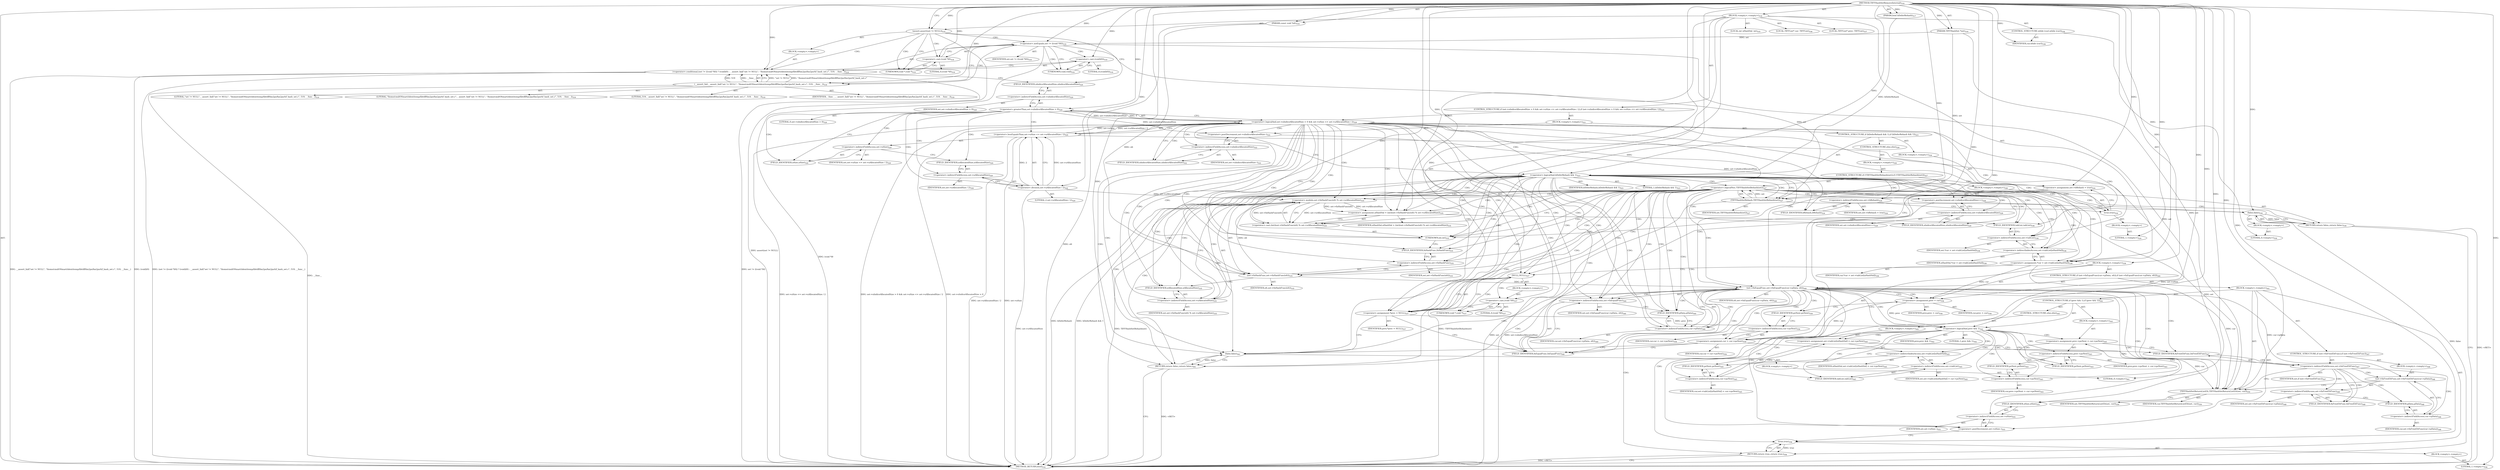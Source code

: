 digraph "TIFFHashSetRemoveInternal" {  
"5696" [label = <(METHOD,TIFFHashSetRemoveInternal)<SUB>516</SUB>> ]
"5697" [label = <(PARAM,TIFFHashSet *set)<SUB>516</SUB>> ]
"5698" [label = <(PARAM,const void *elt)<SUB>516</SUB>> ]
"5699" [label = <(PARAM,bool bDeferRehash)<SUB>517</SUB>> ]
"5700" [label = <(BLOCK,&lt;empty&gt;,&lt;empty&gt;)<SUB>518</SUB>> ]
"5701" [label = <(assert,assert(set != NULL))<SUB>519</SUB>> ]
"5702" [label = <(BLOCK,&lt;empty&gt;,&lt;empty&gt;)> ]
"5703" [label = <(&lt;operator&gt;.conditional,(set != ((void *)0)) ? (void)(0) : __assert_fail(&quot;set != NULL&quot;, &quot;/home/cmd/OSmart/identitemp/libtiff/fax2ps/fax2ps/tif_hash_set.c&quot;, 519, __func__))<SUB>519</SUB>> ]
"5704" [label = <(&lt;operator&gt;.notEquals,set != ((void *)0))<SUB>519</SUB>> ]
"5705" [label = <(IDENTIFIER,set,set != ((void *)0))<SUB>519</SUB>> ]
"5706" [label = <(&lt;operator&gt;.cast,(void *)0)<SUB>519</SUB>> ]
"5707" [label = <(UNKNOWN,void *,void *)<SUB>519</SUB>> ]
"5708" [label = <(LITERAL,0,(void *)0)<SUB>519</SUB>> ]
"5709" [label = <(&lt;operator&gt;.cast,(void)(0))<SUB>519</SUB>> ]
"5710" [label = <(UNKNOWN,void,void)<SUB>519</SUB>> ]
"5711" [label = <(LITERAL,0,(void)(0))<SUB>519</SUB>> ]
"5712" [label = <(__assert_fail,__assert_fail(&quot;set != NULL&quot;, &quot;/home/cmd/OSmart/identitemp/libtiff/fax2ps/fax2ps/tif_hash_set.c&quot;, 519, __func__))<SUB>519</SUB>> ]
"5713" [label = <(LITERAL,&quot;set != NULL&quot;,__assert_fail(&quot;set != NULL&quot;, &quot;/home/cmd/OSmart/identitemp/libtiff/fax2ps/fax2ps/tif_hash_set.c&quot;, 519, __func__))<SUB>519</SUB>> ]
"5714" [label = <(LITERAL,&quot;/home/cmd/OSmart/identitemp/libtiff/fax2ps/fax2ps/tif_hash_set.c&quot;,__assert_fail(&quot;set != NULL&quot;, &quot;/home/cmd/OSmart/identitemp/libtiff/fax2ps/fax2ps/tif_hash_set.c&quot;, 519, __func__))<SUB>519</SUB>> ]
"5715" [label = <(LITERAL,519,__assert_fail(&quot;set != NULL&quot;, &quot;/home/cmd/OSmart/identitemp/libtiff/fax2ps/fax2ps/tif_hash_set.c&quot;, 519, __func__))<SUB>519</SUB>> ]
"5716" [label = <(IDENTIFIER,__func__,__assert_fail(&quot;set != NULL&quot;, &quot;/home/cmd/OSmart/identitemp/libtiff/fax2ps/fax2ps/tif_hash_set.c&quot;, 519, __func__))<SUB>519</SUB>> ]
"5717" [label = <(CONTROL_STRUCTURE,if (set-&gt;nIndiceAllocatedSize &gt; 0 &amp;&amp; set-&gt;nSize &lt;= set-&gt;nAllocatedSize / 2),if (set-&gt;nIndiceAllocatedSize &gt; 0 &amp;&amp; set-&gt;nSize &lt;= set-&gt;nAllocatedSize / 2))<SUB>520</SUB>> ]
"5718" [label = <(&lt;operator&gt;.logicalAnd,set-&gt;nIndiceAllocatedSize &gt; 0 &amp;&amp; set-&gt;nSize &lt;= set-&gt;nAllocatedSize / 2)<SUB>520</SUB>> ]
"5719" [label = <(&lt;operator&gt;.greaterThan,set-&gt;nIndiceAllocatedSize &gt; 0)<SUB>520</SUB>> ]
"5720" [label = <(&lt;operator&gt;.indirectFieldAccess,set-&gt;nIndiceAllocatedSize)<SUB>520</SUB>> ]
"5721" [label = <(IDENTIFIER,set,set-&gt;nIndiceAllocatedSize &gt; 0)<SUB>520</SUB>> ]
"5722" [label = <(FIELD_IDENTIFIER,nIndiceAllocatedSize,nIndiceAllocatedSize)<SUB>520</SUB>> ]
"5723" [label = <(LITERAL,0,set-&gt;nIndiceAllocatedSize &gt; 0)<SUB>520</SUB>> ]
"5724" [label = <(&lt;operator&gt;.lessEqualsThan,set-&gt;nSize &lt;= set-&gt;nAllocatedSize / 2)<SUB>520</SUB>> ]
"5725" [label = <(&lt;operator&gt;.indirectFieldAccess,set-&gt;nSize)<SUB>520</SUB>> ]
"5726" [label = <(IDENTIFIER,set,set-&gt;nSize &lt;= set-&gt;nAllocatedSize / 2)<SUB>520</SUB>> ]
"5727" [label = <(FIELD_IDENTIFIER,nSize,nSize)<SUB>520</SUB>> ]
"5728" [label = <(&lt;operator&gt;.division,set-&gt;nAllocatedSize / 2)<SUB>520</SUB>> ]
"5729" [label = <(&lt;operator&gt;.indirectFieldAccess,set-&gt;nAllocatedSize)<SUB>520</SUB>> ]
"5730" [label = <(IDENTIFIER,set,set-&gt;nAllocatedSize / 2)<SUB>520</SUB>> ]
"5731" [label = <(FIELD_IDENTIFIER,nAllocatedSize,nAllocatedSize)<SUB>520</SUB>> ]
"5732" [label = <(LITERAL,2,set-&gt;nAllocatedSize / 2)<SUB>520</SUB>> ]
"5733" [label = <(BLOCK,&lt;empty&gt;,&lt;empty&gt;)<SUB>521</SUB>> ]
"5734" [label = <(&lt;operator&gt;.postDecrement,set-&gt;nIndiceAllocatedSize--)<SUB>522</SUB>> ]
"5735" [label = <(&lt;operator&gt;.indirectFieldAccess,set-&gt;nIndiceAllocatedSize)<SUB>522</SUB>> ]
"5736" [label = <(IDENTIFIER,set,set-&gt;nIndiceAllocatedSize--)<SUB>522</SUB>> ]
"5737" [label = <(FIELD_IDENTIFIER,nIndiceAllocatedSize,nIndiceAllocatedSize)<SUB>522</SUB>> ]
"5738" [label = <(CONTROL_STRUCTURE,if (bDeferRehash &amp;&amp; 1),if (bDeferRehash &amp;&amp; 1))<SUB>523</SUB>> ]
"5739" [label = <(&lt;operator&gt;.logicalAnd,bDeferRehash &amp;&amp; 1)<SUB>523</SUB>> ]
"5740" [label = <(IDENTIFIER,bDeferRehash,bDeferRehash &amp;&amp; 1)<SUB>523</SUB>> ]
"5741" [label = <(LITERAL,1,bDeferRehash &amp;&amp; 1)<SUB>523</SUB>> ]
"5742" [label = <(BLOCK,&lt;empty&gt;,&lt;empty&gt;)<SUB>524</SUB>> ]
"5743" [label = <(&lt;operator&gt;.assignment,set-&gt;bRehash = true)<SUB>524</SUB>> ]
"5744" [label = <(&lt;operator&gt;.indirectFieldAccess,set-&gt;bRehash)<SUB>524</SUB>> ]
"5745" [label = <(IDENTIFIER,set,set-&gt;bRehash = true)<SUB>524</SUB>> ]
"5746" [label = <(FIELD_IDENTIFIER,bRehash,bRehash)<SUB>524</SUB>> ]
"5747" [label = <(true,true)<SUB>524</SUB>> ]
"5748" [label = <(BLOCK,&lt;empty&gt;,&lt;empty&gt;)> ]
"5749" [label = <(LITERAL,1,&lt;empty&gt;)<SUB>524</SUB>> ]
"5750" [label = <(CONTROL_STRUCTURE,else,else)<SUB>526</SUB>> ]
"5751" [label = <(BLOCK,&lt;empty&gt;,&lt;empty&gt;)<SUB>526</SUB>> ]
"5752" [label = <(CONTROL_STRUCTURE,if (!TIFFHashSetRehash(set)),if (!TIFFHashSetRehash(set)))<SUB>527</SUB>> ]
"5753" [label = <(&lt;operator&gt;.logicalNot,!TIFFHashSetRehash(set))<SUB>527</SUB>> ]
"5754" [label = <(TIFFHashSetRehash,TIFFHashSetRehash(set))<SUB>527</SUB>> ]
"5755" [label = <(IDENTIFIER,set,TIFFHashSetRehash(set))<SUB>527</SUB>> ]
"5756" [label = <(BLOCK,&lt;empty&gt;,&lt;empty&gt;)<SUB>528</SUB>> ]
"5757" [label = <(&lt;operator&gt;.postIncrement,set-&gt;nIndiceAllocatedSize++)<SUB>529</SUB>> ]
"5758" [label = <(&lt;operator&gt;.indirectFieldAccess,set-&gt;nIndiceAllocatedSize)<SUB>529</SUB>> ]
"5759" [label = <(IDENTIFIER,set,set-&gt;nIndiceAllocatedSize++)<SUB>529</SUB>> ]
"5760" [label = <(FIELD_IDENTIFIER,nIndiceAllocatedSize,nIndiceAllocatedSize)<SUB>529</SUB>> ]
"5761" [label = <(RETURN,return false;,return false;)<SUB>530</SUB>> ]
"5762" [label = <(false,false)<SUB>530</SUB>> ]
"5763" [label = <(BLOCK,&lt;empty&gt;,&lt;empty&gt;)> ]
"5764" [label = <(LITERAL,0,&lt;empty&gt;)<SUB>530</SUB>> ]
"5765" [label = <(LOCAL,int nHashVal: int)<SUB>535</SUB>> ]
"5766" [label = <(&lt;operator&gt;.assignment,nHashVal = (int)(set-&gt;fnHashFunc(elt) % set-&gt;nAllocatedSize))<SUB>535</SUB>> ]
"5767" [label = <(IDENTIFIER,nHashVal,nHashVal = (int)(set-&gt;fnHashFunc(elt) % set-&gt;nAllocatedSize))<SUB>535</SUB>> ]
"5768" [label = <(&lt;operator&gt;.cast,(int)(set-&gt;fnHashFunc(elt) % set-&gt;nAllocatedSize))<SUB>535</SUB>> ]
"5769" [label = <(UNKNOWN,int,int)<SUB>535</SUB>> ]
"5770" [label = <(&lt;operator&gt;.modulo,set-&gt;fnHashFunc(elt) % set-&gt;nAllocatedSize)<SUB>535</SUB>> ]
"5771" [label = <(set-&gt;fnHashFunc,set-&gt;fnHashFunc(elt))<SUB>535</SUB>> ]
"5772" [label = <(&lt;operator&gt;.indirectFieldAccess,set-&gt;fnHashFunc)<SUB>535</SUB>> ]
"5773" [label = <(IDENTIFIER,set,set-&gt;fnHashFunc(elt))<SUB>535</SUB>> ]
"5774" [label = <(FIELD_IDENTIFIER,fnHashFunc,fnHashFunc)<SUB>535</SUB>> ]
"5775" [label = <(IDENTIFIER,elt,set-&gt;fnHashFunc(elt))<SUB>535</SUB>> ]
"5776" [label = <(&lt;operator&gt;.indirectFieldAccess,set-&gt;nAllocatedSize)<SUB>535</SUB>> ]
"5777" [label = <(IDENTIFIER,set,set-&gt;fnHashFunc(elt) % set-&gt;nAllocatedSize)<SUB>535</SUB>> ]
"5778" [label = <(FIELD_IDENTIFIER,nAllocatedSize,nAllocatedSize)<SUB>535</SUB>> ]
"5779" [label = <(LOCAL,TIFFList* cur: TIFFList)<SUB>536</SUB>> ]
"5780" [label = <(&lt;operator&gt;.assignment,*cur = set-&gt;tabList[nHashVal])<SUB>536</SUB>> ]
"5781" [label = <(IDENTIFIER,cur,*cur = set-&gt;tabList[nHashVal])<SUB>536</SUB>> ]
"5782" [label = <(&lt;operator&gt;.indirectIndexAccess,set-&gt;tabList[nHashVal])<SUB>536</SUB>> ]
"5783" [label = <(&lt;operator&gt;.indirectFieldAccess,set-&gt;tabList)<SUB>536</SUB>> ]
"5784" [label = <(IDENTIFIER,set,*cur = set-&gt;tabList[nHashVal])<SUB>536</SUB>> ]
"5785" [label = <(FIELD_IDENTIFIER,tabList,tabList)<SUB>536</SUB>> ]
"5786" [label = <(IDENTIFIER,nHashVal,*cur = set-&gt;tabList[nHashVal])<SUB>536</SUB>> ]
"5787" [label = <(LOCAL,TIFFList* prev: TIFFList)<SUB>537</SUB>> ]
"5788" [label = <(&lt;operator&gt;.assignment,*prev = NULL)<SUB>537</SUB>> ]
"5789" [label = <(IDENTIFIER,prev,*prev = NULL)<SUB>537</SUB>> ]
"5790" [label = <(NULL,NULL)<SUB>537</SUB>> ]
"5791" [label = <(BLOCK,&lt;empty&gt;,&lt;empty&gt;)> ]
"5792" [label = <(&lt;operator&gt;.cast,(void *)0)<SUB>537</SUB>> ]
"5793" [label = <(UNKNOWN,void *,void *)<SUB>537</SUB>> ]
"5794" [label = <(LITERAL,0,(void *)0)<SUB>537</SUB>> ]
"5795" [label = <(CONTROL_STRUCTURE,while (cur),while (cur))<SUB>538</SUB>> ]
"5796" [label = <(IDENTIFIER,cur,while (cur))<SUB>538</SUB>> ]
"5797" [label = <(BLOCK,&lt;empty&gt;,&lt;empty&gt;)<SUB>539</SUB>> ]
"5798" [label = <(CONTROL_STRUCTURE,if (set-&gt;fnEqualFunc(cur-&gt;pData, elt)),if (set-&gt;fnEqualFunc(cur-&gt;pData, elt)))<SUB>540</SUB>> ]
"5799" [label = <(set-&gt;fnEqualFunc,set-&gt;fnEqualFunc(cur-&gt;pData, elt))<SUB>540</SUB>> ]
"5800" [label = <(&lt;operator&gt;.indirectFieldAccess,set-&gt;fnEqualFunc)<SUB>540</SUB>> ]
"5801" [label = <(IDENTIFIER,set,set-&gt;fnEqualFunc(cur-&gt;pData, elt))<SUB>540</SUB>> ]
"5802" [label = <(FIELD_IDENTIFIER,fnEqualFunc,fnEqualFunc)<SUB>540</SUB>> ]
"5803" [label = <(&lt;operator&gt;.indirectFieldAccess,cur-&gt;pData)<SUB>540</SUB>> ]
"5804" [label = <(IDENTIFIER,cur,set-&gt;fnEqualFunc(cur-&gt;pData, elt))<SUB>540</SUB>> ]
"5805" [label = <(FIELD_IDENTIFIER,pData,pData)<SUB>540</SUB>> ]
"5806" [label = <(IDENTIFIER,elt,set-&gt;fnEqualFunc(cur-&gt;pData, elt))<SUB>540</SUB>> ]
"5807" [label = <(BLOCK,&lt;empty&gt;,&lt;empty&gt;)<SUB>541</SUB>> ]
"5808" [label = <(CONTROL_STRUCTURE,if (prev &amp;&amp; 1),if (prev &amp;&amp; 1))<SUB>542</SUB>> ]
"5809" [label = <(&lt;operator&gt;.logicalAnd,prev &amp;&amp; 1)<SUB>542</SUB>> ]
"5810" [label = <(IDENTIFIER,prev,prev &amp;&amp; 1)<SUB>542</SUB>> ]
"5811" [label = <(LITERAL,1,prev &amp;&amp; 1)<SUB>542</SUB>> ]
"5812" [label = <(BLOCK,&lt;empty&gt;,&lt;empty&gt;)<SUB>543</SUB>> ]
"5813" [label = <(&lt;operator&gt;.assignment,prev-&gt;psNext = cur-&gt;psNext)<SUB>543</SUB>> ]
"5814" [label = <(&lt;operator&gt;.indirectFieldAccess,prev-&gt;psNext)<SUB>543</SUB>> ]
"5815" [label = <(IDENTIFIER,prev,prev-&gt;psNext = cur-&gt;psNext)<SUB>543</SUB>> ]
"5816" [label = <(FIELD_IDENTIFIER,psNext,psNext)<SUB>543</SUB>> ]
"5817" [label = <(&lt;operator&gt;.indirectFieldAccess,cur-&gt;psNext)<SUB>543</SUB>> ]
"5818" [label = <(IDENTIFIER,cur,prev-&gt;psNext = cur-&gt;psNext)<SUB>543</SUB>> ]
"5819" [label = <(FIELD_IDENTIFIER,psNext,psNext)<SUB>543</SUB>> ]
"5820" [label = <(CONTROL_STRUCTURE,else,else)<SUB>545</SUB>> ]
"5821" [label = <(BLOCK,&lt;empty&gt;,&lt;empty&gt;)<SUB>545</SUB>> ]
"5822" [label = <(&lt;operator&gt;.assignment,set-&gt;tabList[nHashVal] = cur-&gt;psNext)<SUB>545</SUB>> ]
"5823" [label = <(&lt;operator&gt;.indirectIndexAccess,set-&gt;tabList[nHashVal])<SUB>545</SUB>> ]
"5824" [label = <(&lt;operator&gt;.indirectFieldAccess,set-&gt;tabList)<SUB>545</SUB>> ]
"5825" [label = <(IDENTIFIER,set,set-&gt;tabList[nHashVal] = cur-&gt;psNext)<SUB>545</SUB>> ]
"5826" [label = <(FIELD_IDENTIFIER,tabList,tabList)<SUB>545</SUB>> ]
"5827" [label = <(IDENTIFIER,nHashVal,set-&gt;tabList[nHashVal] = cur-&gt;psNext)<SUB>545</SUB>> ]
"5828" [label = <(&lt;operator&gt;.indirectFieldAccess,cur-&gt;psNext)<SUB>545</SUB>> ]
"5829" [label = <(IDENTIFIER,cur,set-&gt;tabList[nHashVal] = cur-&gt;psNext)<SUB>545</SUB>> ]
"5830" [label = <(FIELD_IDENTIFIER,psNext,psNext)<SUB>545</SUB>> ]
"5831" [label = <(CONTROL_STRUCTURE,if (set-&gt;fnFreeEltFunc),if (set-&gt;fnFreeEltFunc))<SUB>547</SUB>> ]
"5832" [label = <(&lt;operator&gt;.indirectFieldAccess,set-&gt;fnFreeEltFunc)<SUB>547</SUB>> ]
"5833" [label = <(IDENTIFIER,set,if (set-&gt;fnFreeEltFunc))<SUB>547</SUB>> ]
"5834" [label = <(FIELD_IDENTIFIER,fnFreeEltFunc,fnFreeEltFunc)<SUB>547</SUB>> ]
"5835" [label = <(BLOCK,&lt;empty&gt;,&lt;empty&gt;)<SUB>548</SUB>> ]
"5836" [label = <(set-&gt;fnFreeEltFunc,set-&gt;fnFreeEltFunc(cur-&gt;pData))<SUB>548</SUB>> ]
"5837" [label = <(&lt;operator&gt;.indirectFieldAccess,set-&gt;fnFreeEltFunc)<SUB>548</SUB>> ]
"5838" [label = <(IDENTIFIER,set,set-&gt;fnFreeEltFunc(cur-&gt;pData))<SUB>548</SUB>> ]
"5839" [label = <(FIELD_IDENTIFIER,fnFreeEltFunc,fnFreeEltFunc)<SUB>548</SUB>> ]
"5840" [label = <(&lt;operator&gt;.indirectFieldAccess,cur-&gt;pData)<SUB>548</SUB>> ]
"5841" [label = <(IDENTIFIER,cur,set-&gt;fnFreeEltFunc(cur-&gt;pData))<SUB>548</SUB>> ]
"5842" [label = <(FIELD_IDENTIFIER,pData,pData)<SUB>548</SUB>> ]
"5843" [label = <(TIFFHashSetReturnListElt,TIFFHashSetReturnListElt(set, cur))<SUB>550</SUB>> ]
"5844" [label = <(IDENTIFIER,set,TIFFHashSetReturnListElt(set, cur))<SUB>550</SUB>> ]
"5845" [label = <(IDENTIFIER,cur,TIFFHashSetReturnListElt(set, cur))<SUB>550</SUB>> ]
"5846" [label = <(&lt;operator&gt;.postDecrement,set-&gt;nSize--)<SUB>555</SUB>> ]
"5847" [label = <(&lt;operator&gt;.indirectFieldAccess,set-&gt;nSize)<SUB>555</SUB>> ]
"5848" [label = <(IDENTIFIER,set,set-&gt;nSize--)<SUB>555</SUB>> ]
"5849" [label = <(FIELD_IDENTIFIER,nSize,nSize)<SUB>555</SUB>> ]
"5850" [label = <(RETURN,return true;,return true;)<SUB>556</SUB>> ]
"5851" [label = <(true,true)<SUB>556</SUB>> ]
"5852" [label = <(BLOCK,&lt;empty&gt;,&lt;empty&gt;)> ]
"5853" [label = <(LITERAL,1,&lt;empty&gt;)<SUB>556</SUB>> ]
"5854" [label = <(&lt;operator&gt;.assignment,prev = cur)<SUB>558</SUB>> ]
"5855" [label = <(IDENTIFIER,prev,prev = cur)<SUB>558</SUB>> ]
"5856" [label = <(IDENTIFIER,cur,prev = cur)<SUB>558</SUB>> ]
"5857" [label = <(&lt;operator&gt;.assignment,cur = cur-&gt;psNext)<SUB>559</SUB>> ]
"5858" [label = <(IDENTIFIER,cur,cur = cur-&gt;psNext)<SUB>559</SUB>> ]
"5859" [label = <(&lt;operator&gt;.indirectFieldAccess,cur-&gt;psNext)<SUB>559</SUB>> ]
"5860" [label = <(IDENTIFIER,cur,cur = cur-&gt;psNext)<SUB>559</SUB>> ]
"5861" [label = <(FIELD_IDENTIFIER,psNext,psNext)<SUB>559</SUB>> ]
"5862" [label = <(RETURN,return false;,return false;)<SUB>561</SUB>> ]
"5863" [label = <(false,false)<SUB>561</SUB>> ]
"5864" [label = <(BLOCK,&lt;empty&gt;,&lt;empty&gt;)> ]
"5865" [label = <(LITERAL,0,&lt;empty&gt;)<SUB>561</SUB>> ]
"5866" [label = <(METHOD_RETURN,bool)<SUB>516</SUB>> ]
  "5696" -> "5697"  [ label = "AST: "] 
  "5696" -> "5698"  [ label = "AST: "] 
  "5696" -> "5699"  [ label = "AST: "] 
  "5696" -> "5700"  [ label = "AST: "] 
  "5696" -> "5866"  [ label = "AST: "] 
  "5700" -> "5701"  [ label = "AST: "] 
  "5700" -> "5717"  [ label = "AST: "] 
  "5700" -> "5765"  [ label = "AST: "] 
  "5700" -> "5766"  [ label = "AST: "] 
  "5700" -> "5779"  [ label = "AST: "] 
  "5700" -> "5780"  [ label = "AST: "] 
  "5700" -> "5787"  [ label = "AST: "] 
  "5700" -> "5788"  [ label = "AST: "] 
  "5700" -> "5795"  [ label = "AST: "] 
  "5700" -> "5862"  [ label = "AST: "] 
  "5701" -> "5702"  [ label = "AST: "] 
  "5702" -> "5703"  [ label = "AST: "] 
  "5703" -> "5704"  [ label = "AST: "] 
  "5703" -> "5709"  [ label = "AST: "] 
  "5703" -> "5712"  [ label = "AST: "] 
  "5704" -> "5705"  [ label = "AST: "] 
  "5704" -> "5706"  [ label = "AST: "] 
  "5706" -> "5707"  [ label = "AST: "] 
  "5706" -> "5708"  [ label = "AST: "] 
  "5709" -> "5710"  [ label = "AST: "] 
  "5709" -> "5711"  [ label = "AST: "] 
  "5712" -> "5713"  [ label = "AST: "] 
  "5712" -> "5714"  [ label = "AST: "] 
  "5712" -> "5715"  [ label = "AST: "] 
  "5712" -> "5716"  [ label = "AST: "] 
  "5717" -> "5718"  [ label = "AST: "] 
  "5717" -> "5733"  [ label = "AST: "] 
  "5718" -> "5719"  [ label = "AST: "] 
  "5718" -> "5724"  [ label = "AST: "] 
  "5719" -> "5720"  [ label = "AST: "] 
  "5719" -> "5723"  [ label = "AST: "] 
  "5720" -> "5721"  [ label = "AST: "] 
  "5720" -> "5722"  [ label = "AST: "] 
  "5724" -> "5725"  [ label = "AST: "] 
  "5724" -> "5728"  [ label = "AST: "] 
  "5725" -> "5726"  [ label = "AST: "] 
  "5725" -> "5727"  [ label = "AST: "] 
  "5728" -> "5729"  [ label = "AST: "] 
  "5728" -> "5732"  [ label = "AST: "] 
  "5729" -> "5730"  [ label = "AST: "] 
  "5729" -> "5731"  [ label = "AST: "] 
  "5733" -> "5734"  [ label = "AST: "] 
  "5733" -> "5738"  [ label = "AST: "] 
  "5734" -> "5735"  [ label = "AST: "] 
  "5735" -> "5736"  [ label = "AST: "] 
  "5735" -> "5737"  [ label = "AST: "] 
  "5738" -> "5739"  [ label = "AST: "] 
  "5738" -> "5742"  [ label = "AST: "] 
  "5738" -> "5750"  [ label = "AST: "] 
  "5739" -> "5740"  [ label = "AST: "] 
  "5739" -> "5741"  [ label = "AST: "] 
  "5742" -> "5743"  [ label = "AST: "] 
  "5743" -> "5744"  [ label = "AST: "] 
  "5743" -> "5747"  [ label = "AST: "] 
  "5744" -> "5745"  [ label = "AST: "] 
  "5744" -> "5746"  [ label = "AST: "] 
  "5747" -> "5748"  [ label = "AST: "] 
  "5748" -> "5749"  [ label = "AST: "] 
  "5750" -> "5751"  [ label = "AST: "] 
  "5751" -> "5752"  [ label = "AST: "] 
  "5752" -> "5753"  [ label = "AST: "] 
  "5752" -> "5756"  [ label = "AST: "] 
  "5753" -> "5754"  [ label = "AST: "] 
  "5754" -> "5755"  [ label = "AST: "] 
  "5756" -> "5757"  [ label = "AST: "] 
  "5756" -> "5761"  [ label = "AST: "] 
  "5757" -> "5758"  [ label = "AST: "] 
  "5758" -> "5759"  [ label = "AST: "] 
  "5758" -> "5760"  [ label = "AST: "] 
  "5761" -> "5762"  [ label = "AST: "] 
  "5762" -> "5763"  [ label = "AST: "] 
  "5763" -> "5764"  [ label = "AST: "] 
  "5766" -> "5767"  [ label = "AST: "] 
  "5766" -> "5768"  [ label = "AST: "] 
  "5768" -> "5769"  [ label = "AST: "] 
  "5768" -> "5770"  [ label = "AST: "] 
  "5770" -> "5771"  [ label = "AST: "] 
  "5770" -> "5776"  [ label = "AST: "] 
  "5771" -> "5772"  [ label = "AST: "] 
  "5771" -> "5775"  [ label = "AST: "] 
  "5772" -> "5773"  [ label = "AST: "] 
  "5772" -> "5774"  [ label = "AST: "] 
  "5776" -> "5777"  [ label = "AST: "] 
  "5776" -> "5778"  [ label = "AST: "] 
  "5780" -> "5781"  [ label = "AST: "] 
  "5780" -> "5782"  [ label = "AST: "] 
  "5782" -> "5783"  [ label = "AST: "] 
  "5782" -> "5786"  [ label = "AST: "] 
  "5783" -> "5784"  [ label = "AST: "] 
  "5783" -> "5785"  [ label = "AST: "] 
  "5788" -> "5789"  [ label = "AST: "] 
  "5788" -> "5790"  [ label = "AST: "] 
  "5790" -> "5791"  [ label = "AST: "] 
  "5791" -> "5792"  [ label = "AST: "] 
  "5792" -> "5793"  [ label = "AST: "] 
  "5792" -> "5794"  [ label = "AST: "] 
  "5795" -> "5796"  [ label = "AST: "] 
  "5795" -> "5797"  [ label = "AST: "] 
  "5797" -> "5798"  [ label = "AST: "] 
  "5797" -> "5854"  [ label = "AST: "] 
  "5797" -> "5857"  [ label = "AST: "] 
  "5798" -> "5799"  [ label = "AST: "] 
  "5798" -> "5807"  [ label = "AST: "] 
  "5799" -> "5800"  [ label = "AST: "] 
  "5799" -> "5803"  [ label = "AST: "] 
  "5799" -> "5806"  [ label = "AST: "] 
  "5800" -> "5801"  [ label = "AST: "] 
  "5800" -> "5802"  [ label = "AST: "] 
  "5803" -> "5804"  [ label = "AST: "] 
  "5803" -> "5805"  [ label = "AST: "] 
  "5807" -> "5808"  [ label = "AST: "] 
  "5807" -> "5831"  [ label = "AST: "] 
  "5807" -> "5843"  [ label = "AST: "] 
  "5807" -> "5846"  [ label = "AST: "] 
  "5807" -> "5850"  [ label = "AST: "] 
  "5808" -> "5809"  [ label = "AST: "] 
  "5808" -> "5812"  [ label = "AST: "] 
  "5808" -> "5820"  [ label = "AST: "] 
  "5809" -> "5810"  [ label = "AST: "] 
  "5809" -> "5811"  [ label = "AST: "] 
  "5812" -> "5813"  [ label = "AST: "] 
  "5813" -> "5814"  [ label = "AST: "] 
  "5813" -> "5817"  [ label = "AST: "] 
  "5814" -> "5815"  [ label = "AST: "] 
  "5814" -> "5816"  [ label = "AST: "] 
  "5817" -> "5818"  [ label = "AST: "] 
  "5817" -> "5819"  [ label = "AST: "] 
  "5820" -> "5821"  [ label = "AST: "] 
  "5821" -> "5822"  [ label = "AST: "] 
  "5822" -> "5823"  [ label = "AST: "] 
  "5822" -> "5828"  [ label = "AST: "] 
  "5823" -> "5824"  [ label = "AST: "] 
  "5823" -> "5827"  [ label = "AST: "] 
  "5824" -> "5825"  [ label = "AST: "] 
  "5824" -> "5826"  [ label = "AST: "] 
  "5828" -> "5829"  [ label = "AST: "] 
  "5828" -> "5830"  [ label = "AST: "] 
  "5831" -> "5832"  [ label = "AST: "] 
  "5831" -> "5835"  [ label = "AST: "] 
  "5832" -> "5833"  [ label = "AST: "] 
  "5832" -> "5834"  [ label = "AST: "] 
  "5835" -> "5836"  [ label = "AST: "] 
  "5836" -> "5837"  [ label = "AST: "] 
  "5836" -> "5840"  [ label = "AST: "] 
  "5837" -> "5838"  [ label = "AST: "] 
  "5837" -> "5839"  [ label = "AST: "] 
  "5840" -> "5841"  [ label = "AST: "] 
  "5840" -> "5842"  [ label = "AST: "] 
  "5843" -> "5844"  [ label = "AST: "] 
  "5843" -> "5845"  [ label = "AST: "] 
  "5846" -> "5847"  [ label = "AST: "] 
  "5847" -> "5848"  [ label = "AST: "] 
  "5847" -> "5849"  [ label = "AST: "] 
  "5850" -> "5851"  [ label = "AST: "] 
  "5851" -> "5852"  [ label = "AST: "] 
  "5852" -> "5853"  [ label = "AST: "] 
  "5854" -> "5855"  [ label = "AST: "] 
  "5854" -> "5856"  [ label = "AST: "] 
  "5857" -> "5858"  [ label = "AST: "] 
  "5857" -> "5859"  [ label = "AST: "] 
  "5859" -> "5860"  [ label = "AST: "] 
  "5859" -> "5861"  [ label = "AST: "] 
  "5862" -> "5863"  [ label = "AST: "] 
  "5863" -> "5864"  [ label = "AST: "] 
  "5864" -> "5865"  [ label = "AST: "] 
  "5701" -> "5707"  [ label = "CFG: "] 
  "5701" -> "5722"  [ label = "CFG: "] 
  "5766" -> "5785"  [ label = "CFG: "] 
  "5780" -> "5790"  [ label = "CFG: "] 
  "5788" -> "5863"  [ label = "CFG: "] 
  "5788" -> "5802"  [ label = "CFG: "] 
  "5862" -> "5866"  [ label = "CFG: "] 
  "5718" -> "5737"  [ label = "CFG: "] 
  "5718" -> "5769"  [ label = "CFG: "] 
  "5768" -> "5766"  [ label = "CFG: "] 
  "5782" -> "5780"  [ label = "CFG: "] 
  "5790" -> "5793"  [ label = "CFG: "] 
  "5790" -> "5788"  [ label = "CFG: "] 
  "5863" -> "5862"  [ label = "CFG: "] 
  "5703" -> "5722"  [ label = "CFG: "] 
  "5719" -> "5718"  [ label = "CFG: "] 
  "5719" -> "5727"  [ label = "CFG: "] 
  "5724" -> "5718"  [ label = "CFG: "] 
  "5734" -> "5739"  [ label = "CFG: "] 
  "5769" -> "5774"  [ label = "CFG: "] 
  "5770" -> "5768"  [ label = "CFG: "] 
  "5783" -> "5782"  [ label = "CFG: "] 
  "5854" -> "5861"  [ label = "CFG: "] 
  "5857" -> "5863"  [ label = "CFG: "] 
  "5857" -> "5802"  [ label = "CFG: "] 
  "5704" -> "5710"  [ label = "CFG: "] 
  "5704" -> "5712"  [ label = "CFG: "] 
  "5709" -> "5703"  [ label = "CFG: "] 
  "5712" -> "5703"  [ label = "CFG: "] 
  "5720" -> "5719"  [ label = "CFG: "] 
  "5725" -> "5731"  [ label = "CFG: "] 
  "5728" -> "5724"  [ label = "CFG: "] 
  "5735" -> "5734"  [ label = "CFG: "] 
  "5739" -> "5746"  [ label = "CFG: "] 
  "5739" -> "5754"  [ label = "CFG: "] 
  "5771" -> "5778"  [ label = "CFG: "] 
  "5776" -> "5770"  [ label = "CFG: "] 
  "5785" -> "5783"  [ label = "CFG: "] 
  "5792" -> "5788"  [ label = "CFG: "] 
  "5799" -> "5809"  [ label = "CFG: "] 
  "5799" -> "5854"  [ label = "CFG: "] 
  "5859" -> "5857"  [ label = "CFG: "] 
  "5706" -> "5704"  [ label = "CFG: "] 
  "5710" -> "5709"  [ label = "CFG: "] 
  "5722" -> "5720"  [ label = "CFG: "] 
  "5727" -> "5725"  [ label = "CFG: "] 
  "5729" -> "5728"  [ label = "CFG: "] 
  "5737" -> "5735"  [ label = "CFG: "] 
  "5743" -> "5769"  [ label = "CFG: "] 
  "5772" -> "5771"  [ label = "CFG: "] 
  "5778" -> "5776"  [ label = "CFG: "] 
  "5793" -> "5792"  [ label = "CFG: "] 
  "5800" -> "5805"  [ label = "CFG: "] 
  "5803" -> "5799"  [ label = "CFG: "] 
  "5843" -> "5849"  [ label = "CFG: "] 
  "5846" -> "5851"  [ label = "CFG: "] 
  "5850" -> "5866"  [ label = "CFG: "] 
  "5861" -> "5859"  [ label = "CFG: "] 
  "5707" -> "5706"  [ label = "CFG: "] 
  "5731" -> "5729"  [ label = "CFG: "] 
  "5744" -> "5747"  [ label = "CFG: "] 
  "5747" -> "5743"  [ label = "CFG: "] 
  "5774" -> "5772"  [ label = "CFG: "] 
  "5802" -> "5800"  [ label = "CFG: "] 
  "5805" -> "5803"  [ label = "CFG: "] 
  "5809" -> "5816"  [ label = "CFG: "] 
  "5809" -> "5826"  [ label = "CFG: "] 
  "5832" -> "5839"  [ label = "CFG: "] 
  "5832" -> "5843"  [ label = "CFG: "] 
  "5847" -> "5846"  [ label = "CFG: "] 
  "5851" -> "5850"  [ label = "CFG: "] 
  "5746" -> "5744"  [ label = "CFG: "] 
  "5753" -> "5760"  [ label = "CFG: "] 
  "5753" -> "5769"  [ label = "CFG: "] 
  "5813" -> "5834"  [ label = "CFG: "] 
  "5834" -> "5832"  [ label = "CFG: "] 
  "5836" -> "5843"  [ label = "CFG: "] 
  "5849" -> "5847"  [ label = "CFG: "] 
  "5754" -> "5753"  [ label = "CFG: "] 
  "5757" -> "5762"  [ label = "CFG: "] 
  "5761" -> "5866"  [ label = "CFG: "] 
  "5814" -> "5819"  [ label = "CFG: "] 
  "5817" -> "5813"  [ label = "CFG: "] 
  "5822" -> "5834"  [ label = "CFG: "] 
  "5837" -> "5842"  [ label = "CFG: "] 
  "5840" -> "5836"  [ label = "CFG: "] 
  "5758" -> "5757"  [ label = "CFG: "] 
  "5762" -> "5761"  [ label = "CFG: "] 
  "5816" -> "5814"  [ label = "CFG: "] 
  "5819" -> "5817"  [ label = "CFG: "] 
  "5823" -> "5830"  [ label = "CFG: "] 
  "5828" -> "5822"  [ label = "CFG: "] 
  "5839" -> "5837"  [ label = "CFG: "] 
  "5842" -> "5840"  [ label = "CFG: "] 
  "5760" -> "5758"  [ label = "CFG: "] 
  "5824" -> "5823"  [ label = "CFG: "] 
  "5830" -> "5828"  [ label = "CFG: "] 
  "5826" -> "5824"  [ label = "CFG: "] 
  "5696" -> "5701"  [ label = "CFG: "] 
  "5761" -> "5866"  [ label = "DDG: &lt;RET&gt;"] 
  "5862" -> "5866"  [ label = "DDG: &lt;RET&gt;"] 
  "5850" -> "5866"  [ label = "DDG: &lt;RET&gt;"] 
  "5698" -> "5866"  [ label = "DDG: elt"] 
  "5701" -> "5866"  [ label = "DDG: assert(set != NULL)"] 
  "5704" -> "5866"  [ label = "DDG: (void *)0"] 
  "5703" -> "5866"  [ label = "DDG: set != ((void *)0)"] 
  "5703" -> "5866"  [ label = "DDG: __assert_fail(&quot;set != NULL&quot;, &quot;/home/cmd/OSmart/identitemp/libtiff/fax2ps/fax2ps/tif_hash_set.c&quot;, 519, __func__)"] 
  "5703" -> "5866"  [ label = "DDG: (void)(0)"] 
  "5703" -> "5866"  [ label = "DDG: (set != ((void *)0)) ? (void)(0) : __assert_fail(&quot;set != NULL&quot;, &quot;/home/cmd/OSmart/identitemp/libtiff/fax2ps/fax2ps/tif_hash_set.c&quot;, 519, __func__)"] 
  "5718" -> "5866"  [ label = "DDG: set-&gt;nIndiceAllocatedSize &gt; 0"] 
  "5724" -> "5866"  [ label = "DDG: set-&gt;nSize"] 
  "5728" -> "5866"  [ label = "DDG: set-&gt;nAllocatedSize"] 
  "5724" -> "5866"  [ label = "DDG: set-&gt;nAllocatedSize / 2"] 
  "5718" -> "5866"  [ label = "DDG: set-&gt;nSize &lt;= set-&gt;nAllocatedSize / 2"] 
  "5718" -> "5866"  [ label = "DDG: set-&gt;nIndiceAllocatedSize &gt; 0 &amp;&amp; set-&gt;nSize &lt;= set-&gt;nAllocatedSize / 2"] 
  "5739" -> "5866"  [ label = "DDG: bDeferRehash"] 
  "5739" -> "5866"  [ label = "DDG: bDeferRehash &amp;&amp; 1"] 
  "5754" -> "5866"  [ label = "DDG: set"] 
  "5753" -> "5866"  [ label = "DDG: TIFFHashSetRehash(set)"] 
  "5753" -> "5866"  [ label = "DDG: !TIFFHashSetRehash(set)"] 
  "5757" -> "5866"  [ label = "DDG: set-&gt;nIndiceAllocatedSize"] 
  "5762" -> "5866"  [ label = "DDG: false"] 
  "5712" -> "5866"  [ label = "DDG: __func__"] 
  "5696" -> "5697"  [ label = "DDG: "] 
  "5696" -> "5698"  [ label = "DDG: "] 
  "5696" -> "5699"  [ label = "DDG: "] 
  "5696" -> "5701"  [ label = "DDG: "] 
  "5770" -> "5766"  [ label = "DDG: set-&gt;fnHashFunc(elt)"] 
  "5770" -> "5766"  [ label = "DDG: set-&gt;nAllocatedSize"] 
  "5696" -> "5788"  [ label = "DDG: "] 
  "5863" -> "5862"  [ label = "DDG: false"] 
  "5696" -> "5766"  [ label = "DDG: "] 
  "5696" -> "5780"  [ label = "DDG: "] 
  "5696" -> "5796"  [ label = "DDG: "] 
  "5696" -> "5863"  [ label = "DDG: "] 
  "5696" -> "5703"  [ label = "DDG: "] 
  "5712" -> "5703"  [ label = "DDG: &quot;set != NULL&quot;"] 
  "5712" -> "5703"  [ label = "DDG: &quot;/home/cmd/OSmart/identitemp/libtiff/fax2ps/fax2ps/tif_hash_set.c&quot;"] 
  "5712" -> "5703"  [ label = "DDG: 519"] 
  "5712" -> "5703"  [ label = "DDG: __func__"] 
  "5719" -> "5718"  [ label = "DDG: set-&gt;nIndiceAllocatedSize"] 
  "5719" -> "5718"  [ label = "DDG: 0"] 
  "5724" -> "5718"  [ label = "DDG: set-&gt;nSize"] 
  "5724" -> "5718"  [ label = "DDG: set-&gt;nAllocatedSize / 2"] 
  "5770" -> "5768"  [ label = "DDG: set-&gt;fnHashFunc(elt)"] 
  "5770" -> "5768"  [ label = "DDG: set-&gt;nAllocatedSize"] 
  "5780" -> "5854"  [ label = "DDG: cur"] 
  "5857" -> "5854"  [ label = "DDG: cur"] 
  "5696" -> "5854"  [ label = "DDG: "] 
  "5696" -> "5719"  [ label = "DDG: "] 
  "5728" -> "5724"  [ label = "DDG: set-&gt;nAllocatedSize"] 
  "5728" -> "5724"  [ label = "DDG: 2"] 
  "5719" -> "5734"  [ label = "DDG: set-&gt;nIndiceAllocatedSize"] 
  "5771" -> "5770"  [ label = "DDG: elt"] 
  "5728" -> "5770"  [ label = "DDG: set-&gt;nAllocatedSize"] 
  "5696" -> "5792"  [ label = "DDG: "] 
  "5696" -> "5857"  [ label = "DDG: "] 
  "5696" -> "5865"  [ label = "DDG: "] 
  "5697" -> "5704"  [ label = "DDG: set"] 
  "5696" -> "5704"  [ label = "DDG: "] 
  "5696" -> "5709"  [ label = "DDG: "] 
  "5696" -> "5712"  [ label = "DDG: "] 
  "5696" -> "5728"  [ label = "DDG: "] 
  "5699" -> "5739"  [ label = "DDG: bDeferRehash"] 
  "5696" -> "5739"  [ label = "DDG: "] 
  "5696" -> "5743"  [ label = "DDG: "] 
  "5698" -> "5771"  [ label = "DDG: elt"] 
  "5696" -> "5771"  [ label = "DDG: "] 
  "5771" -> "5799"  [ label = "DDG: elt"] 
  "5696" -> "5799"  [ label = "DDG: "] 
  "5851" -> "5850"  [ label = "DDG: true"] 
  "5696" -> "5706"  [ label = "DDG: "] 
  "5704" -> "5843"  [ label = "DDG: set"] 
  "5754" -> "5843"  [ label = "DDG: set"] 
  "5697" -> "5843"  [ label = "DDG: set"] 
  "5696" -> "5843"  [ label = "DDG: "] 
  "5780" -> "5843"  [ label = "DDG: cur"] 
  "5857" -> "5843"  [ label = "DDG: cur"] 
  "5724" -> "5846"  [ label = "DDG: set-&gt;nSize"] 
  "5696" -> "5851"  [ label = "DDG: "] 
  "5788" -> "5809"  [ label = "DDG: prev"] 
  "5854" -> "5809"  [ label = "DDG: prev"] 
  "5696" -> "5809"  [ label = "DDG: "] 
  "5696" -> "5749"  [ label = "DDG: "] 
  "5754" -> "5753"  [ label = "DDG: set"] 
  "5762" -> "5761"  [ label = "DDG: false"] 
  "5799" -> "5836"  [ label = "DDG: cur-&gt;pData"] 
  "5696" -> "5853"  [ label = "DDG: "] 
  "5704" -> "5754"  [ label = "DDG: set"] 
  "5697" -> "5754"  [ label = "DDG: set"] 
  "5696" -> "5754"  [ label = "DDG: "] 
  "5734" -> "5757"  [ label = "DDG: set-&gt;nIndiceAllocatedSize"] 
  "5696" -> "5762"  [ label = "DDG: "] 
  "5696" -> "5764"  [ label = "DDG: "] 
  "5701" -> "5706"  [ label = "CDG: "] 
  "5701" -> "5703"  [ label = "CDG: "] 
  "5701" -> "5707"  [ label = "CDG: "] 
  "5701" -> "5704"  [ label = "CDG: "] 
  "5718" -> "5772"  [ label = "CDG: "] 
  "5718" -> "5739"  [ label = "CDG: "] 
  "5718" -> "5735"  [ label = "CDG: "] 
  "5718" -> "5782"  [ label = "CDG: "] 
  "5718" -> "5771"  [ label = "CDG: "] 
  "5718" -> "5790"  [ label = "CDG: "] 
  "5718" -> "5774"  [ label = "CDG: "] 
  "5718" -> "5769"  [ label = "CDG: "] 
  "5718" -> "5783"  [ label = "CDG: "] 
  "5718" -> "5770"  [ label = "CDG: "] 
  "5718" -> "5766"  [ label = "CDG: "] 
  "5718" -> "5737"  [ label = "CDG: "] 
  "5718" -> "5788"  [ label = "CDG: "] 
  "5718" -> "5768"  [ label = "CDG: "] 
  "5718" -> "5785"  [ label = "CDG: "] 
  "5718" -> "5778"  [ label = "CDG: "] 
  "5718" -> "5776"  [ label = "CDG: "] 
  "5718" -> "5780"  [ label = "CDG: "] 
  "5718" -> "5734"  [ label = "CDG: "] 
  "5718" -> "5799"  [ label = "CDG: "] 
  "5718" -> "5803"  [ label = "CDG: "] 
  "5718" -> "5800"  [ label = "CDG: "] 
  "5718" -> "5863"  [ label = "CDG: "] 
  "5718" -> "5862"  [ label = "CDG: "] 
  "5718" -> "5802"  [ label = "CDG: "] 
  "5718" -> "5805"  [ label = "CDG: "] 
  "5790" -> "5793"  [ label = "CDG: "] 
  "5790" -> "5792"  [ label = "CDG: "] 
  "5719" -> "5731"  [ label = "CDG: "] 
  "5719" -> "5725"  [ label = "CDG: "] 
  "5719" -> "5728"  [ label = "CDG: "] 
  "5719" -> "5724"  [ label = "CDG: "] 
  "5719" -> "5727"  [ label = "CDG: "] 
  "5719" -> "5729"  [ label = "CDG: "] 
  "5704" -> "5709"  [ label = "CDG: "] 
  "5704" -> "5712"  [ label = "CDG: "] 
  "5704" -> "5710"  [ label = "CDG: "] 
  "5739" -> "5772"  [ label = "CDG: "] 
  "5739" -> "5782"  [ label = "CDG: "] 
  "5739" -> "5771"  [ label = "CDG: "] 
  "5739" -> "5790"  [ label = "CDG: "] 
  "5739" -> "5746"  [ label = "CDG: "] 
  "5739" -> "5774"  [ label = "CDG: "] 
  "5739" -> "5769"  [ label = "CDG: "] 
  "5739" -> "5783"  [ label = "CDG: "] 
  "5739" -> "5753"  [ label = "CDG: "] 
  "5739" -> "5770"  [ label = "CDG: "] 
  "5739" -> "5766"  [ label = "CDG: "] 
  "5739" -> "5788"  [ label = "CDG: "] 
  "5739" -> "5743"  [ label = "CDG: "] 
  "5739" -> "5768"  [ label = "CDG: "] 
  "5739" -> "5785"  [ label = "CDG: "] 
  "5739" -> "5744"  [ label = "CDG: "] 
  "5739" -> "5778"  [ label = "CDG: "] 
  "5739" -> "5747"  [ label = "CDG: "] 
  "5739" -> "5776"  [ label = "CDG: "] 
  "5739" -> "5754"  [ label = "CDG: "] 
  "5739" -> "5780"  [ label = "CDG: "] 
  "5739" -> "5799"  [ label = "CDG: "] 
  "5739" -> "5803"  [ label = "CDG: "] 
  "5739" -> "5800"  [ label = "CDG: "] 
  "5739" -> "5863"  [ label = "CDG: "] 
  "5739" -> "5862"  [ label = "CDG: "] 
  "5739" -> "5802"  [ label = "CDG: "] 
  "5739" -> "5805"  [ label = "CDG: "] 
  "5799" -> "5846"  [ label = "CDG: "] 
  "5799" -> "5857"  [ label = "CDG: "] 
  "5799" -> "5850"  [ label = "CDG: "] 
  "5799" -> "5832"  [ label = "CDG: "] 
  "5799" -> "5847"  [ label = "CDG: "] 
  "5799" -> "5843"  [ label = "CDG: "] 
  "5799" -> "5809"  [ label = "CDG: "] 
  "5799" -> "5851"  [ label = "CDG: "] 
  "5799" -> "5834"  [ label = "CDG: "] 
  "5799" -> "5849"  [ label = "CDG: "] 
  "5799" -> "5861"  [ label = "CDG: "] 
  "5799" -> "5859"  [ label = "CDG: "] 
  "5799" -> "5854"  [ label = "CDG: "] 
  "5799" -> "5799"  [ label = "CDG: "] 
  "5799" -> "5803"  [ label = "CDG: "] 
  "5799" -> "5800"  [ label = "CDG: "] 
  "5799" -> "5863"  [ label = "CDG: "] 
  "5799" -> "5862"  [ label = "CDG: "] 
  "5799" -> "5802"  [ label = "CDG: "] 
  "5799" -> "5805"  [ label = "CDG: "] 
  "5809" -> "5817"  [ label = "CDG: "] 
  "5809" -> "5830"  [ label = "CDG: "] 
  "5809" -> "5816"  [ label = "CDG: "] 
  "5809" -> "5813"  [ label = "CDG: "] 
  "5809" -> "5824"  [ label = "CDG: "] 
  "5809" -> "5822"  [ label = "CDG: "] 
  "5809" -> "5819"  [ label = "CDG: "] 
  "5809" -> "5814"  [ label = "CDG: "] 
  "5809" -> "5826"  [ label = "CDG: "] 
  "5809" -> "5823"  [ label = "CDG: "] 
  "5809" -> "5828"  [ label = "CDG: "] 
  "5832" -> "5842"  [ label = "CDG: "] 
  "5832" -> "5840"  [ label = "CDG: "] 
  "5832" -> "5837"  [ label = "CDG: "] 
  "5832" -> "5839"  [ label = "CDG: "] 
  "5832" -> "5836"  [ label = "CDG: "] 
  "5753" -> "5772"  [ label = "CDG: "] 
  "5753" -> "5782"  [ label = "CDG: "] 
  "5753" -> "5771"  [ label = "CDG: "] 
  "5753" -> "5790"  [ label = "CDG: "] 
  "5753" -> "5774"  [ label = "CDG: "] 
  "5753" -> "5769"  [ label = "CDG: "] 
  "5753" -> "5783"  [ label = "CDG: "] 
  "5753" -> "5757"  [ label = "CDG: "] 
  "5753" -> "5770"  [ label = "CDG: "] 
  "5753" -> "5766"  [ label = "CDG: "] 
  "5753" -> "5762"  [ label = "CDG: "] 
  "5753" -> "5760"  [ label = "CDG: "] 
  "5753" -> "5788"  [ label = "CDG: "] 
  "5753" -> "5768"  [ label = "CDG: "] 
  "5753" -> "5785"  [ label = "CDG: "] 
  "5753" -> "5761"  [ label = "CDG: "] 
  "5753" -> "5778"  [ label = "CDG: "] 
  "5753" -> "5776"  [ label = "CDG: "] 
  "5753" -> "5780"  [ label = "CDG: "] 
  "5753" -> "5758"  [ label = "CDG: "] 
  "5753" -> "5799"  [ label = "CDG: "] 
  "5753" -> "5803"  [ label = "CDG: "] 
  "5753" -> "5800"  [ label = "CDG: "] 
  "5753" -> "5863"  [ label = "CDG: "] 
  "5753" -> "5862"  [ label = "CDG: "] 
  "5753" -> "5802"  [ label = "CDG: "] 
  "5753" -> "5805"  [ label = "CDG: "] 
}

